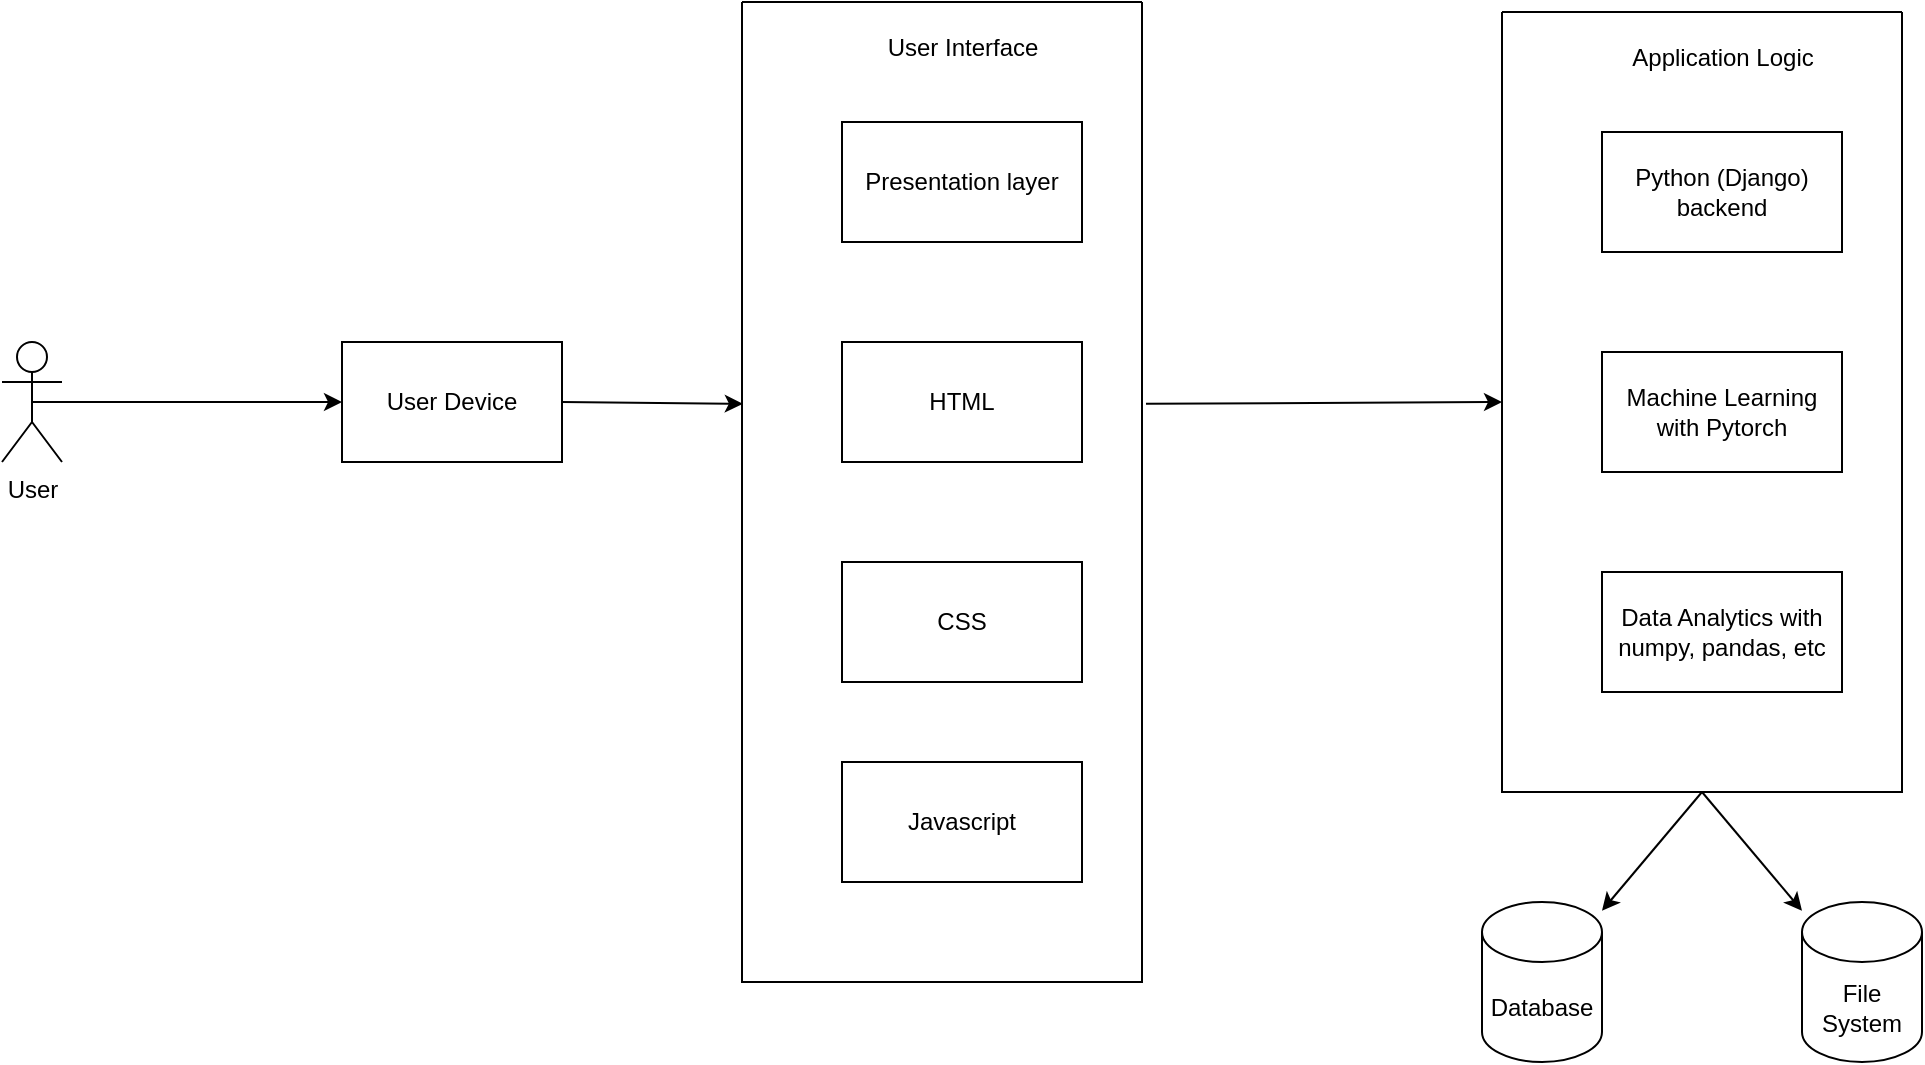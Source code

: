 <mxfile version="22.1.11" type="device">
  <diagram name="Page-1" id="kad3HA2m_N0xGXLA_Eiy">
    <mxGraphModel dx="1313" dy="776" grid="1" gridSize="10" guides="1" tooltips="1" connect="1" arrows="1" fold="1" page="1" pageScale="1" pageWidth="850" pageHeight="1100" math="0" shadow="0">
      <root>
        <mxCell id="0" />
        <mxCell id="1" parent="0" />
        <mxCell id="V1Yf__wxMSNTFknZuQKj-1" value="User" style="shape=umlActor;verticalLabelPosition=bottom;verticalAlign=top;html=1;outlineConnect=0;" vertex="1" parent="1">
          <mxGeometry x="90" y="170" width="30" height="60" as="geometry" />
        </mxCell>
        <mxCell id="V1Yf__wxMSNTFknZuQKj-2" value="User Device" style="rounded=0;whiteSpace=wrap;html=1;" vertex="1" parent="1">
          <mxGeometry x="260" y="170" width="110" height="60" as="geometry" />
        </mxCell>
        <mxCell id="V1Yf__wxMSNTFknZuQKj-3" value="" style="endArrow=classic;html=1;rounded=0;exitX=0.5;exitY=0.5;exitDx=0;exitDy=0;exitPerimeter=0;entryX=0;entryY=0.5;entryDx=0;entryDy=0;" edge="1" parent="1" source="V1Yf__wxMSNTFknZuQKj-1" target="V1Yf__wxMSNTFknZuQKj-2">
          <mxGeometry width="50" height="50" relative="1" as="geometry">
            <mxPoint x="180" y="250" as="sourcePoint" />
            <mxPoint x="230" y="200" as="targetPoint" />
          </mxGeometry>
        </mxCell>
        <mxCell id="V1Yf__wxMSNTFknZuQKj-4" value="" style="endArrow=classic;html=1;rounded=0;exitX=1;exitY=0.5;exitDx=0;exitDy=0;entryX=0.002;entryY=0.41;entryDx=0;entryDy=0;entryPerimeter=0;" edge="1" parent="1" source="V1Yf__wxMSNTFknZuQKj-2" target="V1Yf__wxMSNTFknZuQKj-5">
          <mxGeometry width="50" height="50" relative="1" as="geometry">
            <mxPoint x="460" y="200" as="sourcePoint" />
            <mxPoint x="550" y="200" as="targetPoint" />
          </mxGeometry>
        </mxCell>
        <mxCell id="V1Yf__wxMSNTFknZuQKj-5" value="" style="swimlane;startSize=0;" vertex="1" parent="1">
          <mxGeometry x="460" width="200" height="490" as="geometry" />
        </mxCell>
        <mxCell id="V1Yf__wxMSNTFknZuQKj-6" value="Presentation layer" style="rounded=0;whiteSpace=wrap;html=1;" vertex="1" parent="V1Yf__wxMSNTFknZuQKj-5">
          <mxGeometry x="50" y="60" width="120" height="60" as="geometry" />
        </mxCell>
        <mxCell id="V1Yf__wxMSNTFknZuQKj-12" value="HTML" style="rounded=0;whiteSpace=wrap;html=1;" vertex="1" parent="V1Yf__wxMSNTFknZuQKj-5">
          <mxGeometry x="50" y="170" width="120" height="60" as="geometry" />
        </mxCell>
        <mxCell id="V1Yf__wxMSNTFknZuQKj-13" value="CSS" style="rounded=0;whiteSpace=wrap;html=1;" vertex="1" parent="V1Yf__wxMSNTFknZuQKj-5">
          <mxGeometry x="50" y="280" width="120" height="60" as="geometry" />
        </mxCell>
        <mxCell id="V1Yf__wxMSNTFknZuQKj-11" value="User Interface" style="text;html=1;align=center;verticalAlign=middle;resizable=0;points=[];autosize=1;strokeColor=none;fillColor=none;" vertex="1" parent="V1Yf__wxMSNTFknZuQKj-5">
          <mxGeometry x="60" y="8" width="100" height="30" as="geometry" />
        </mxCell>
        <mxCell id="V1Yf__wxMSNTFknZuQKj-14" value="Javascript" style="rounded=0;whiteSpace=wrap;html=1;" vertex="1" parent="V1Yf__wxMSNTFknZuQKj-5">
          <mxGeometry x="50" y="380" width="120" height="60" as="geometry" />
        </mxCell>
        <mxCell id="V1Yf__wxMSNTFknZuQKj-15" value="" style="endArrow=classic;html=1;rounded=0;exitX=1.01;exitY=0.41;exitDx=0;exitDy=0;entryX=0;entryY=0.5;entryDx=0;entryDy=0;exitPerimeter=0;" edge="1" parent="1" source="V1Yf__wxMSNTFknZuQKj-5" target="V1Yf__wxMSNTFknZuQKj-16">
          <mxGeometry width="50" height="50" relative="1" as="geometry">
            <mxPoint x="750" y="199.5" as="sourcePoint" />
            <mxPoint x="840" y="200.5" as="targetPoint" />
          </mxGeometry>
        </mxCell>
        <mxCell id="V1Yf__wxMSNTFknZuQKj-16" value="" style="swimlane;startSize=0;" vertex="1" parent="1">
          <mxGeometry x="840" y="5" width="200" height="390" as="geometry" />
        </mxCell>
        <mxCell id="V1Yf__wxMSNTFknZuQKj-17" value="Python (Django) backend" style="rounded=0;whiteSpace=wrap;html=1;" vertex="1" parent="V1Yf__wxMSNTFknZuQKj-16">
          <mxGeometry x="50" y="60" width="120" height="60" as="geometry" />
        </mxCell>
        <mxCell id="V1Yf__wxMSNTFknZuQKj-18" value="Machine Learning with Pytorch" style="rounded=0;whiteSpace=wrap;html=1;" vertex="1" parent="V1Yf__wxMSNTFknZuQKj-16">
          <mxGeometry x="50" y="170" width="120" height="60" as="geometry" />
        </mxCell>
        <mxCell id="V1Yf__wxMSNTFknZuQKj-19" value="Data Analytics with numpy, pandas, etc" style="rounded=0;whiteSpace=wrap;html=1;" vertex="1" parent="V1Yf__wxMSNTFknZuQKj-16">
          <mxGeometry x="50" y="280" width="120" height="60" as="geometry" />
        </mxCell>
        <mxCell id="V1Yf__wxMSNTFknZuQKj-20" value="Application Logic" style="text;html=1;align=center;verticalAlign=middle;resizable=0;points=[];autosize=1;strokeColor=none;fillColor=none;" vertex="1" parent="V1Yf__wxMSNTFknZuQKj-16">
          <mxGeometry x="55" y="8" width="110" height="30" as="geometry" />
        </mxCell>
        <mxCell id="V1Yf__wxMSNTFknZuQKj-28" value="" style="endArrow=classic;html=1;rounded=0;exitX=0.5;exitY=1;exitDx=0;exitDy=0;" edge="1" parent="1" source="V1Yf__wxMSNTFknZuQKj-16" target="V1Yf__wxMSNTFknZuQKj-31">
          <mxGeometry width="50" height="50" relative="1" as="geometry">
            <mxPoint x="970" y="480" as="sourcePoint" />
            <mxPoint x="1000" y="450" as="targetPoint" />
          </mxGeometry>
        </mxCell>
        <mxCell id="V1Yf__wxMSNTFknZuQKj-29" value="" style="endArrow=classic;html=1;rounded=0;exitX=0.5;exitY=1;exitDx=0;exitDy=0;" edge="1" parent="1" source="V1Yf__wxMSNTFknZuQKj-16" target="V1Yf__wxMSNTFknZuQKj-30">
          <mxGeometry width="50" height="50" relative="1" as="geometry">
            <mxPoint x="890" y="430" as="sourcePoint" />
            <mxPoint x="880" y="450" as="targetPoint" />
          </mxGeometry>
        </mxCell>
        <mxCell id="V1Yf__wxMSNTFknZuQKj-30" value="Database" style="shape=cylinder3;whiteSpace=wrap;html=1;boundedLbl=1;backgroundOutline=1;size=15;" vertex="1" parent="1">
          <mxGeometry x="830" y="450" width="60" height="80" as="geometry" />
        </mxCell>
        <mxCell id="V1Yf__wxMSNTFknZuQKj-31" value="File System" style="shape=cylinder3;whiteSpace=wrap;html=1;boundedLbl=1;backgroundOutline=1;size=15;" vertex="1" parent="1">
          <mxGeometry x="990" y="450" width="60" height="80" as="geometry" />
        </mxCell>
      </root>
    </mxGraphModel>
  </diagram>
</mxfile>
